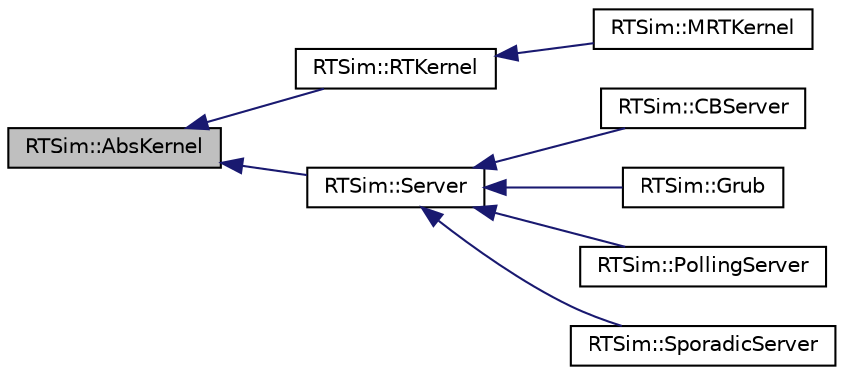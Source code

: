 digraph "RTSim::AbsKernel"
{
  edge [fontname="Helvetica",fontsize="10",labelfontname="Helvetica",labelfontsize="10"];
  node [fontname="Helvetica",fontsize="10",shape=record];
  rankdir="LR";
  Node1 [label="RTSim::AbsKernel",height=0.2,width=0.4,color="black", fillcolor="grey75", style="filled", fontcolor="black"];
  Node1 -> Node2 [dir="back",color="midnightblue",fontsize="10",style="solid"];
  Node2 [label="RTSim::RTKernel",height=0.2,width=0.4,color="black", fillcolor="white", style="filled",URL="$da/d3e/classRTSim_1_1RTKernel.html"];
  Node2 -> Node3 [dir="back",color="midnightblue",fontsize="10",style="solid"];
  Node3 [label="RTSim::MRTKernel",height=0.2,width=0.4,color="black", fillcolor="white", style="filled",URL="$db/d95/classRTSim_1_1MRTKernel.html"];
  Node1 -> Node4 [dir="back",color="midnightblue",fontsize="10",style="solid"];
  Node4 [label="RTSim::Server",height=0.2,width=0.4,color="black", fillcolor="white", style="filled",URL="$d4/de1/classRTSim_1_1Server.html"];
  Node4 -> Node5 [dir="back",color="midnightblue",fontsize="10",style="solid"];
  Node5 [label="RTSim::CBServer",height=0.2,width=0.4,color="black", fillcolor="white", style="filled",URL="$d2/df3/classRTSim_1_1CBServer.html"];
  Node4 -> Node6 [dir="back",color="midnightblue",fontsize="10",style="solid"];
  Node6 [label="RTSim::Grub",height=0.2,width=0.4,color="black", fillcolor="white", style="filled",URL="$dc/dbb/classRTSim_1_1Grub.html"];
  Node4 -> Node7 [dir="back",color="midnightblue",fontsize="10",style="solid"];
  Node7 [label="RTSim::PollingServer",height=0.2,width=0.4,color="black", fillcolor="white", style="filled",URL="$df/ded/classRTSim_1_1PollingServer.html"];
  Node4 -> Node8 [dir="back",color="midnightblue",fontsize="10",style="solid"];
  Node8 [label="RTSim::SporadicServer",height=0.2,width=0.4,color="black", fillcolor="white", style="filled",URL="$d8/d1e/classRTSim_1_1SporadicServer.html"];
}
